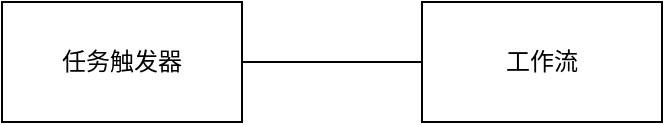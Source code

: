 <mxfile version="22.1.18" type="github">
  <diagram name="第 1 页" id="ybNxYORSMb3ddXj-I2fQ">
    <mxGraphModel dx="830" dy="527" grid="1" gridSize="10" guides="1" tooltips="1" connect="1" arrows="1" fold="1" page="1" pageScale="1" pageWidth="827" pageHeight="1169" math="0" shadow="0">
      <root>
        <mxCell id="0" />
        <mxCell id="1" parent="0" />
        <mxCell id="_RAc-geunidcbRqjyPNE-3" style="edgeStyle=orthogonalEdgeStyle;rounded=0;orthogonalLoop=1;jettySize=auto;html=1;endArrow=none;endFill=0;" edge="1" parent="1" source="_RAc-geunidcbRqjyPNE-1" target="_RAc-geunidcbRqjyPNE-2">
          <mxGeometry relative="1" as="geometry" />
        </mxCell>
        <mxCell id="_RAc-geunidcbRqjyPNE-1" value="任务触发器" style="rounded=0;whiteSpace=wrap;html=1;" vertex="1" parent="1">
          <mxGeometry x="190" y="180" width="120" height="60" as="geometry" />
        </mxCell>
        <mxCell id="_RAc-geunidcbRqjyPNE-2" value="工作流" style="rounded=0;whiteSpace=wrap;html=1;" vertex="1" parent="1">
          <mxGeometry x="400" y="180" width="120" height="60" as="geometry" />
        </mxCell>
      </root>
    </mxGraphModel>
  </diagram>
</mxfile>
